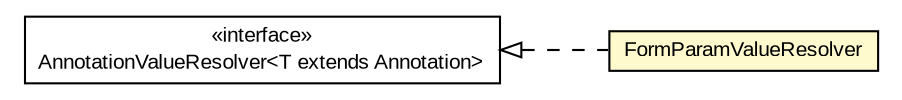 #!/usr/local/bin/dot
#
# Class diagram 
# Generated by UMLGraph version R5_6-24-gf6e263 (http://www.umlgraph.org/)
#

digraph G {
	edge [fontname="arial",fontsize=10,labelfontname="arial",labelfontsize=10];
	node [fontname="arial",fontsize=10,shape=plaintext];
	nodesep=0.25;
	ranksep=0.5;
	rankdir=LR;
	// com.gwtplatform.dispatch.rest.rebind.util.FormParamValueResolver
	c257832 [label=<<table title="com.gwtplatform.dispatch.rest.rebind.util.FormParamValueResolver" border="0" cellborder="1" cellspacing="0" cellpadding="2" port="p" bgcolor="lemonChiffon" href="./FormParamValueResolver.html">
		<tr><td><table border="0" cellspacing="0" cellpadding="1">
<tr><td align="center" balign="center"> FormParamValueResolver </td></tr>
		</table></td></tr>
		</table>>, URL="./FormParamValueResolver.html", fontname="arial", fontcolor="black", fontsize=10.0];
	// com.gwtplatform.dispatch.rest.rebind.util.AnnotationValueResolver<T extends java.lang.annotation.Annotation>
	c257833 [label=<<table title="com.gwtplatform.dispatch.rest.rebind.util.AnnotationValueResolver" border="0" cellborder="1" cellspacing="0" cellpadding="2" port="p" href="./AnnotationValueResolver.html">
		<tr><td><table border="0" cellspacing="0" cellpadding="1">
<tr><td align="center" balign="center"> &#171;interface&#187; </td></tr>
<tr><td align="center" balign="center"> AnnotationValueResolver&lt;T extends Annotation&gt; </td></tr>
		</table></td></tr>
		</table>>, URL="./AnnotationValueResolver.html", fontname="arial", fontcolor="black", fontsize=10.0];
	//com.gwtplatform.dispatch.rest.rebind.util.FormParamValueResolver implements com.gwtplatform.dispatch.rest.rebind.util.AnnotationValueResolver<T extends java.lang.annotation.Annotation>
	c257833:p -> c257832:p [dir=back,arrowtail=empty,style=dashed];
}

